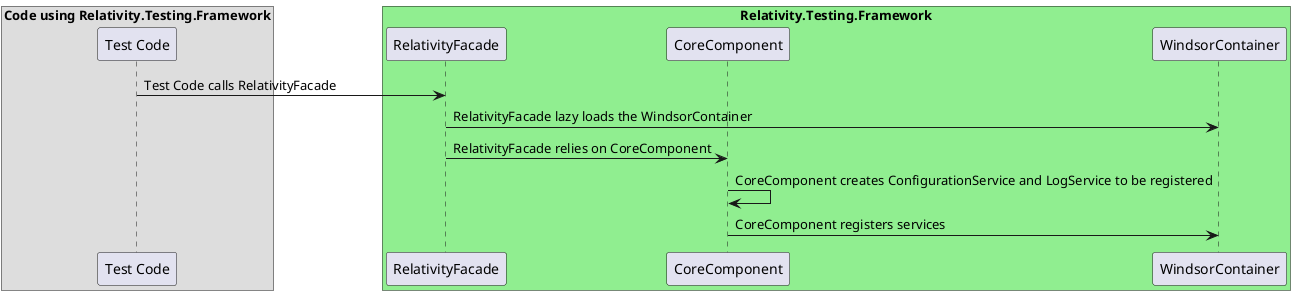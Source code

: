 @startuml Relativity.Testing.Framework CoreComponent Sequence Diagram

box "Code using Relativity.Testing.Framework"
participant "Test Code"
end box

box "Relativity.Testing.Framework" #LightGreen
participant "RelativityFacade"
participant "CoreComponent"
participant "WindsorContainer"
end box

"Test Code" -> "RelativityFacade" : Test Code calls RelativityFacade
"RelativityFacade" -> "WindsorContainer" : RelativityFacade lazy loads the WindsorContainer
"RelativityFacade" -> "CoreComponent" : RelativityFacade relies on CoreComponent
"CoreComponent" -> "CoreComponent" : CoreComponent creates ConfigurationService and LogService to be registered
"CoreComponent" -> "WindsorContainer" : CoreComponent registers services

@enduml
